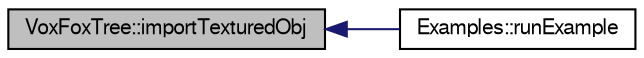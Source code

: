 digraph "VoxFoxTree::importTexturedObj"
{
  edge [fontname="FreeSans",fontsize="10",labelfontname="FreeSans",labelfontsize="10"];
  node [fontname="FreeSans",fontsize="10",shape=record];
  rankdir="LR";
  Node1 [label="VoxFoxTree::importTexturedObj",height=0.2,width=0.4,color="black", fillcolor="grey75", style="filled", fontcolor="black"];
  Node1 -> Node2 [dir="back",color="midnightblue",fontsize="10",style="solid",fontname="FreeSans"];
  Node2 [label="Examples::runExample",height=0.2,width=0.4,color="black", fillcolor="white", style="filled",URL="$class_examples.html#a2bab39dc5de11db09c101d734b230185"];
}
